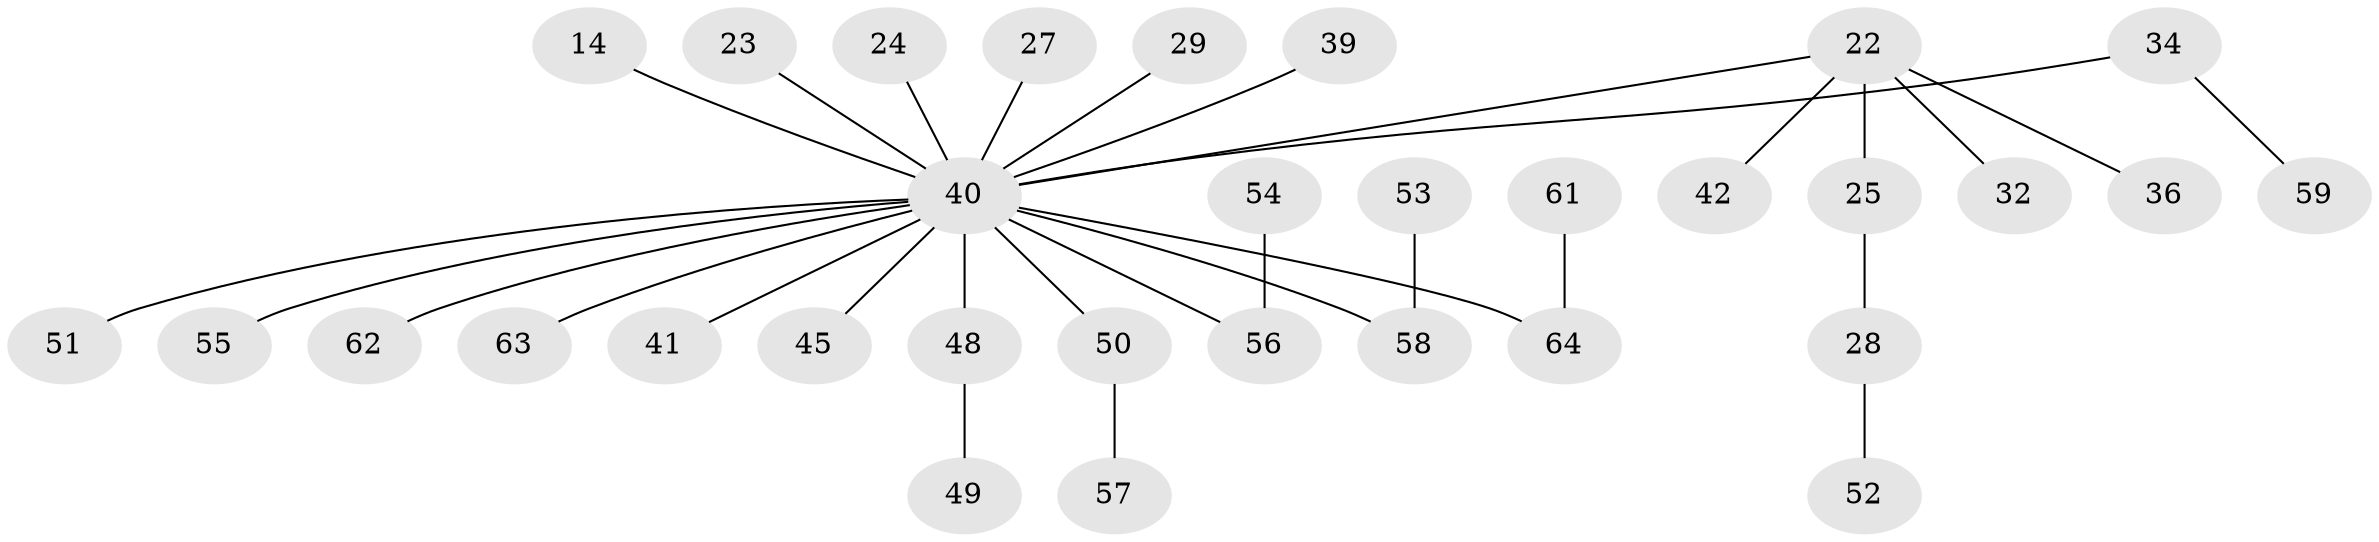 // original degree distribution, {1: 0.484375, 7: 0.03125, 3: 0.15625, 2: 0.265625, 4: 0.046875, 5: 0.015625}
// Generated by graph-tools (version 1.1) at 2025/53/03/09/25 04:53:45]
// undirected, 32 vertices, 31 edges
graph export_dot {
graph [start="1"]
  node [color=gray90,style=filled];
  14;
  22;
  23;
  24;
  25;
  27;
  28;
  29;
  32;
  34;
  36;
  39;
  40 [super="+33+38+13+15"];
  41;
  42;
  45;
  48;
  49;
  50 [super="+37"];
  51;
  52;
  53;
  54;
  55;
  56 [super="+43"];
  57;
  58 [super="+46"];
  59;
  61;
  62;
  63;
  64 [super="+60"];
  14 -- 40;
  22 -- 25;
  22 -- 32;
  22 -- 36;
  22 -- 42;
  22 -- 40;
  23 -- 40;
  24 -- 40;
  25 -- 28;
  27 -- 40;
  28 -- 52;
  29 -- 40;
  34 -- 59;
  34 -- 40;
  39 -- 40;
  40 -- 48;
  40 -- 64;
  40 -- 41;
  40 -- 45;
  40 -- 50;
  40 -- 51;
  40 -- 55;
  40 -- 56;
  40 -- 58;
  40 -- 62;
  40 -- 63;
  48 -- 49;
  50 -- 57;
  53 -- 58;
  54 -- 56;
  61 -- 64;
}
